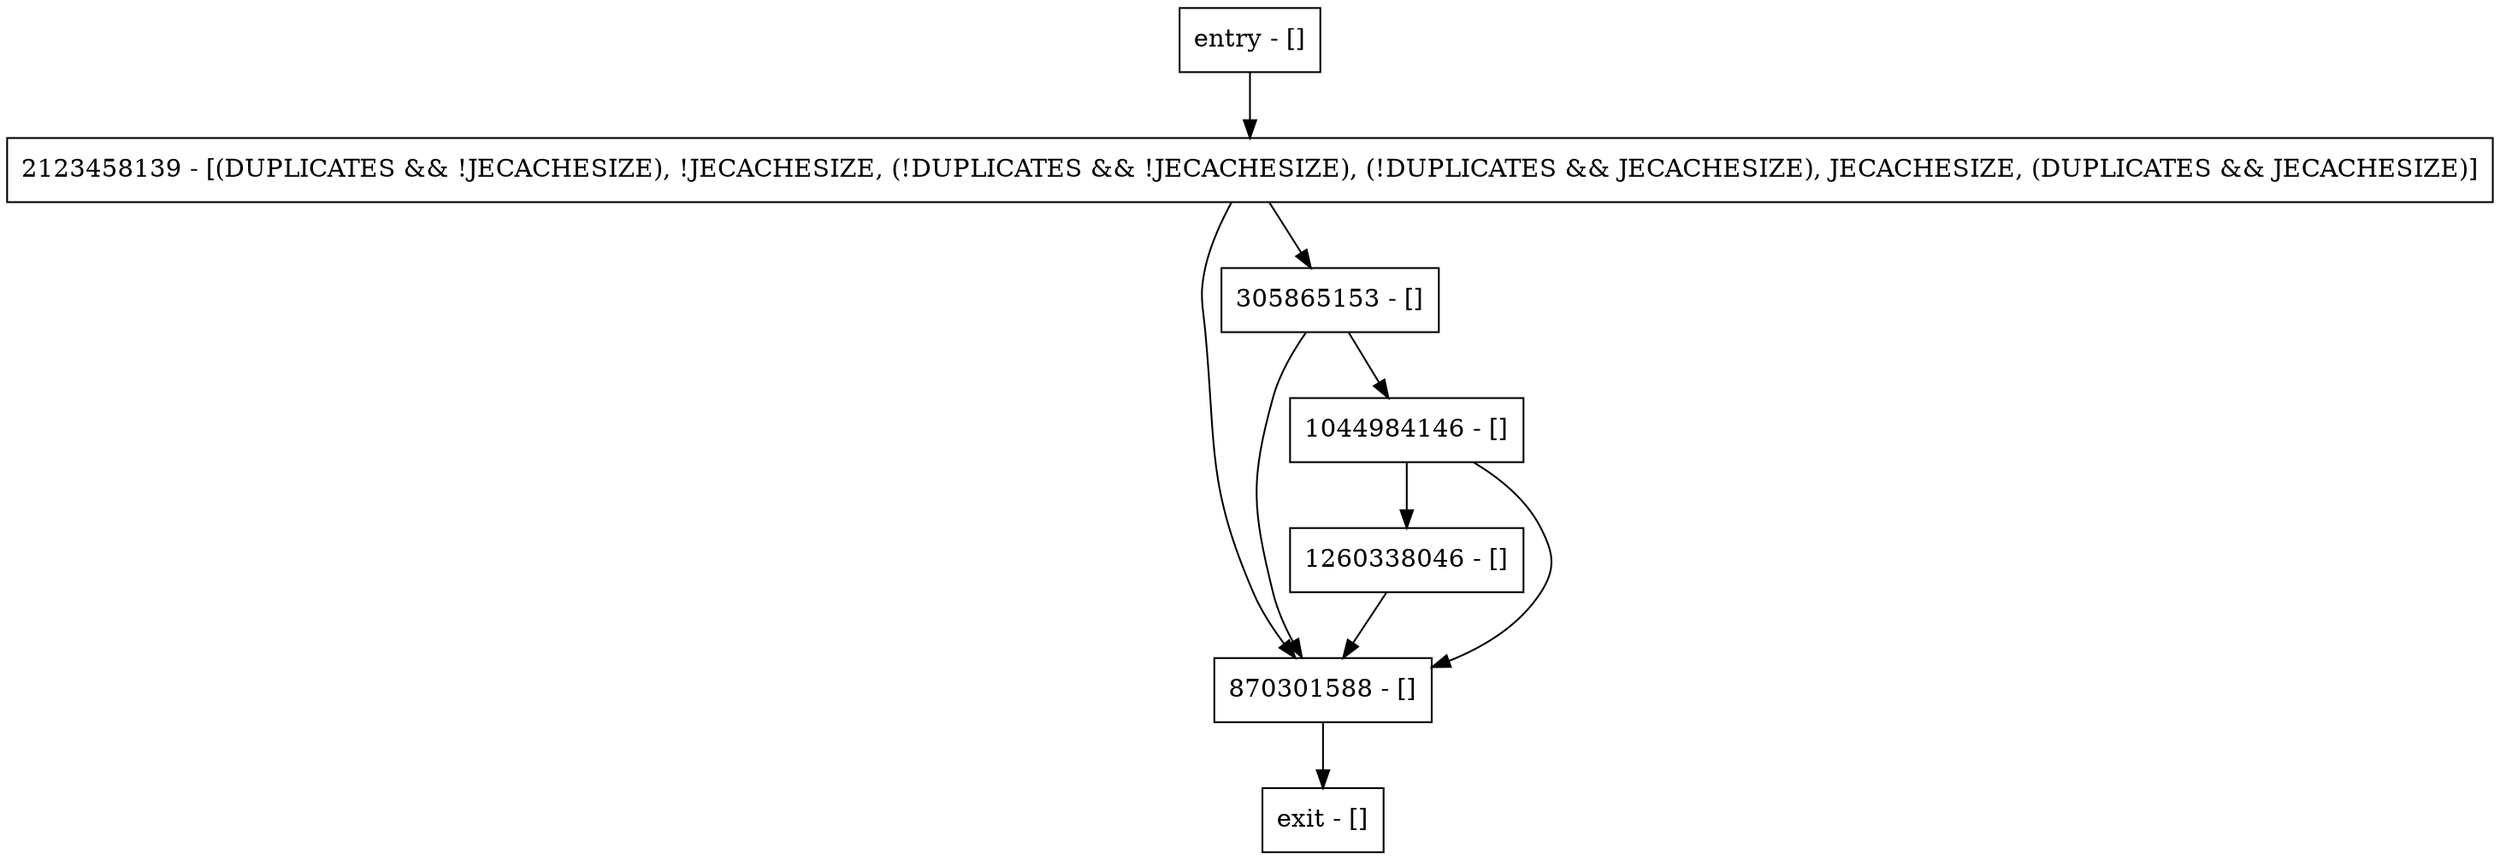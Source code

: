 digraph checkUpdatesAllowed {
node [shape=record];
entry [label="entry - []"];
exit [label="exit - []"];
1260338046 [label="1260338046 - []"];
870301588 [label="870301588 - []"];
305865153 [label="305865153 - []"];
2123458139 [label="2123458139 - [(DUPLICATES && !JECACHESIZE), !JECACHESIZE, (!DUPLICATES && !JECACHESIZE), (!DUPLICATES && JECACHESIZE), JECACHESIZE, (DUPLICATES && JECACHESIZE)]"];
1044984146 [label="1044984146 - []"];
entry;
exit;
entry -> 2123458139;
1260338046 -> 870301588;
870301588 -> exit;
305865153 -> 870301588;
305865153 -> 1044984146;
2123458139 -> 870301588;
2123458139 -> 305865153;
1044984146 -> 1260338046;
1044984146 -> 870301588;
}
